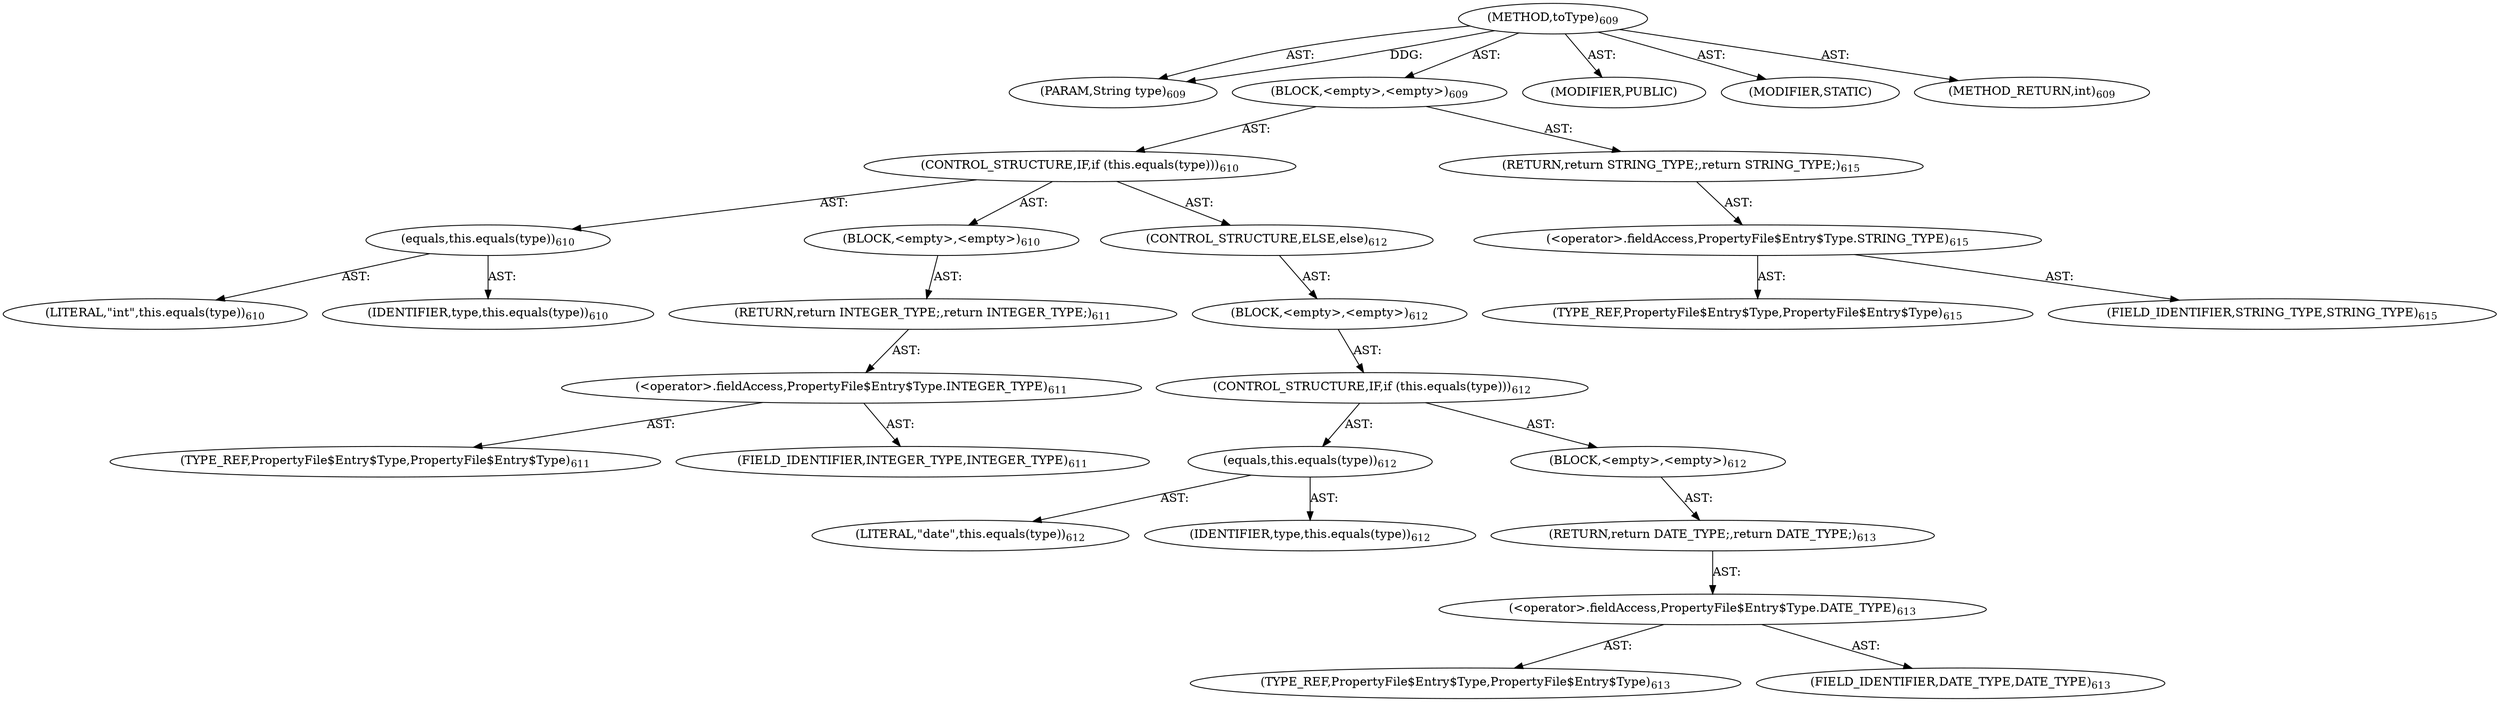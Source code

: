 digraph "toType" {  
"111669149723" [label = <(METHOD,toType)<SUB>609</SUB>> ]
"115964117034" [label = <(PARAM,String type)<SUB>609</SUB>> ]
"25769803885" [label = <(BLOCK,&lt;empty&gt;,&lt;empty&gt;)<SUB>609</SUB>> ]
"47244640325" [label = <(CONTROL_STRUCTURE,IF,if (this.equals(type)))<SUB>610</SUB>> ]
"30064771436" [label = <(equals,this.equals(type))<SUB>610</SUB>> ]
"90194313283" [label = <(LITERAL,&quot;int&quot;,this.equals(type))<SUB>610</SUB>> ]
"68719477009" [label = <(IDENTIFIER,type,this.equals(type))<SUB>610</SUB>> ]
"25769803886" [label = <(BLOCK,&lt;empty&gt;,&lt;empty&gt;)<SUB>610</SUB>> ]
"146028888072" [label = <(RETURN,return INTEGER_TYPE;,return INTEGER_TYPE;)<SUB>611</SUB>> ]
"30064771437" [label = <(&lt;operator&gt;.fieldAccess,PropertyFile$Entry$Type.INTEGER_TYPE)<SUB>611</SUB>> ]
"180388626445" [label = <(TYPE_REF,PropertyFile$Entry$Type,PropertyFile$Entry$Type)<SUB>611</SUB>> ]
"55834574953" [label = <(FIELD_IDENTIFIER,INTEGER_TYPE,INTEGER_TYPE)<SUB>611</SUB>> ]
"47244640326" [label = <(CONTROL_STRUCTURE,ELSE,else)<SUB>612</SUB>> ]
"25769803887" [label = <(BLOCK,&lt;empty&gt;,&lt;empty&gt;)<SUB>612</SUB>> ]
"47244640327" [label = <(CONTROL_STRUCTURE,IF,if (this.equals(type)))<SUB>612</SUB>> ]
"30064771438" [label = <(equals,this.equals(type))<SUB>612</SUB>> ]
"90194313284" [label = <(LITERAL,&quot;date&quot;,this.equals(type))<SUB>612</SUB>> ]
"68719477010" [label = <(IDENTIFIER,type,this.equals(type))<SUB>612</SUB>> ]
"25769803888" [label = <(BLOCK,&lt;empty&gt;,&lt;empty&gt;)<SUB>612</SUB>> ]
"146028888073" [label = <(RETURN,return DATE_TYPE;,return DATE_TYPE;)<SUB>613</SUB>> ]
"30064771439" [label = <(&lt;operator&gt;.fieldAccess,PropertyFile$Entry$Type.DATE_TYPE)<SUB>613</SUB>> ]
"180388626446" [label = <(TYPE_REF,PropertyFile$Entry$Type,PropertyFile$Entry$Type)<SUB>613</SUB>> ]
"55834574954" [label = <(FIELD_IDENTIFIER,DATE_TYPE,DATE_TYPE)<SUB>613</SUB>> ]
"146028888074" [label = <(RETURN,return STRING_TYPE;,return STRING_TYPE;)<SUB>615</SUB>> ]
"30064771440" [label = <(&lt;operator&gt;.fieldAccess,PropertyFile$Entry$Type.STRING_TYPE)<SUB>615</SUB>> ]
"180388626447" [label = <(TYPE_REF,PropertyFile$Entry$Type,PropertyFile$Entry$Type)<SUB>615</SUB>> ]
"55834574955" [label = <(FIELD_IDENTIFIER,STRING_TYPE,STRING_TYPE)<SUB>615</SUB>> ]
"133143986260" [label = <(MODIFIER,PUBLIC)> ]
"133143986261" [label = <(MODIFIER,STATIC)> ]
"128849018907" [label = <(METHOD_RETURN,int)<SUB>609</SUB>> ]
  "111669149723" -> "115964117034"  [ label = "AST: "] 
  "111669149723" -> "25769803885"  [ label = "AST: "] 
  "111669149723" -> "133143986260"  [ label = "AST: "] 
  "111669149723" -> "133143986261"  [ label = "AST: "] 
  "111669149723" -> "128849018907"  [ label = "AST: "] 
  "25769803885" -> "47244640325"  [ label = "AST: "] 
  "25769803885" -> "146028888074"  [ label = "AST: "] 
  "47244640325" -> "30064771436"  [ label = "AST: "] 
  "47244640325" -> "25769803886"  [ label = "AST: "] 
  "47244640325" -> "47244640326"  [ label = "AST: "] 
  "30064771436" -> "90194313283"  [ label = "AST: "] 
  "30064771436" -> "68719477009"  [ label = "AST: "] 
  "25769803886" -> "146028888072"  [ label = "AST: "] 
  "146028888072" -> "30064771437"  [ label = "AST: "] 
  "30064771437" -> "180388626445"  [ label = "AST: "] 
  "30064771437" -> "55834574953"  [ label = "AST: "] 
  "47244640326" -> "25769803887"  [ label = "AST: "] 
  "25769803887" -> "47244640327"  [ label = "AST: "] 
  "47244640327" -> "30064771438"  [ label = "AST: "] 
  "47244640327" -> "25769803888"  [ label = "AST: "] 
  "30064771438" -> "90194313284"  [ label = "AST: "] 
  "30064771438" -> "68719477010"  [ label = "AST: "] 
  "25769803888" -> "146028888073"  [ label = "AST: "] 
  "146028888073" -> "30064771439"  [ label = "AST: "] 
  "30064771439" -> "180388626446"  [ label = "AST: "] 
  "30064771439" -> "55834574954"  [ label = "AST: "] 
  "146028888074" -> "30064771440"  [ label = "AST: "] 
  "30064771440" -> "180388626447"  [ label = "AST: "] 
  "30064771440" -> "55834574955"  [ label = "AST: "] 
  "111669149723" -> "115964117034"  [ label = "DDG: "] 
}
